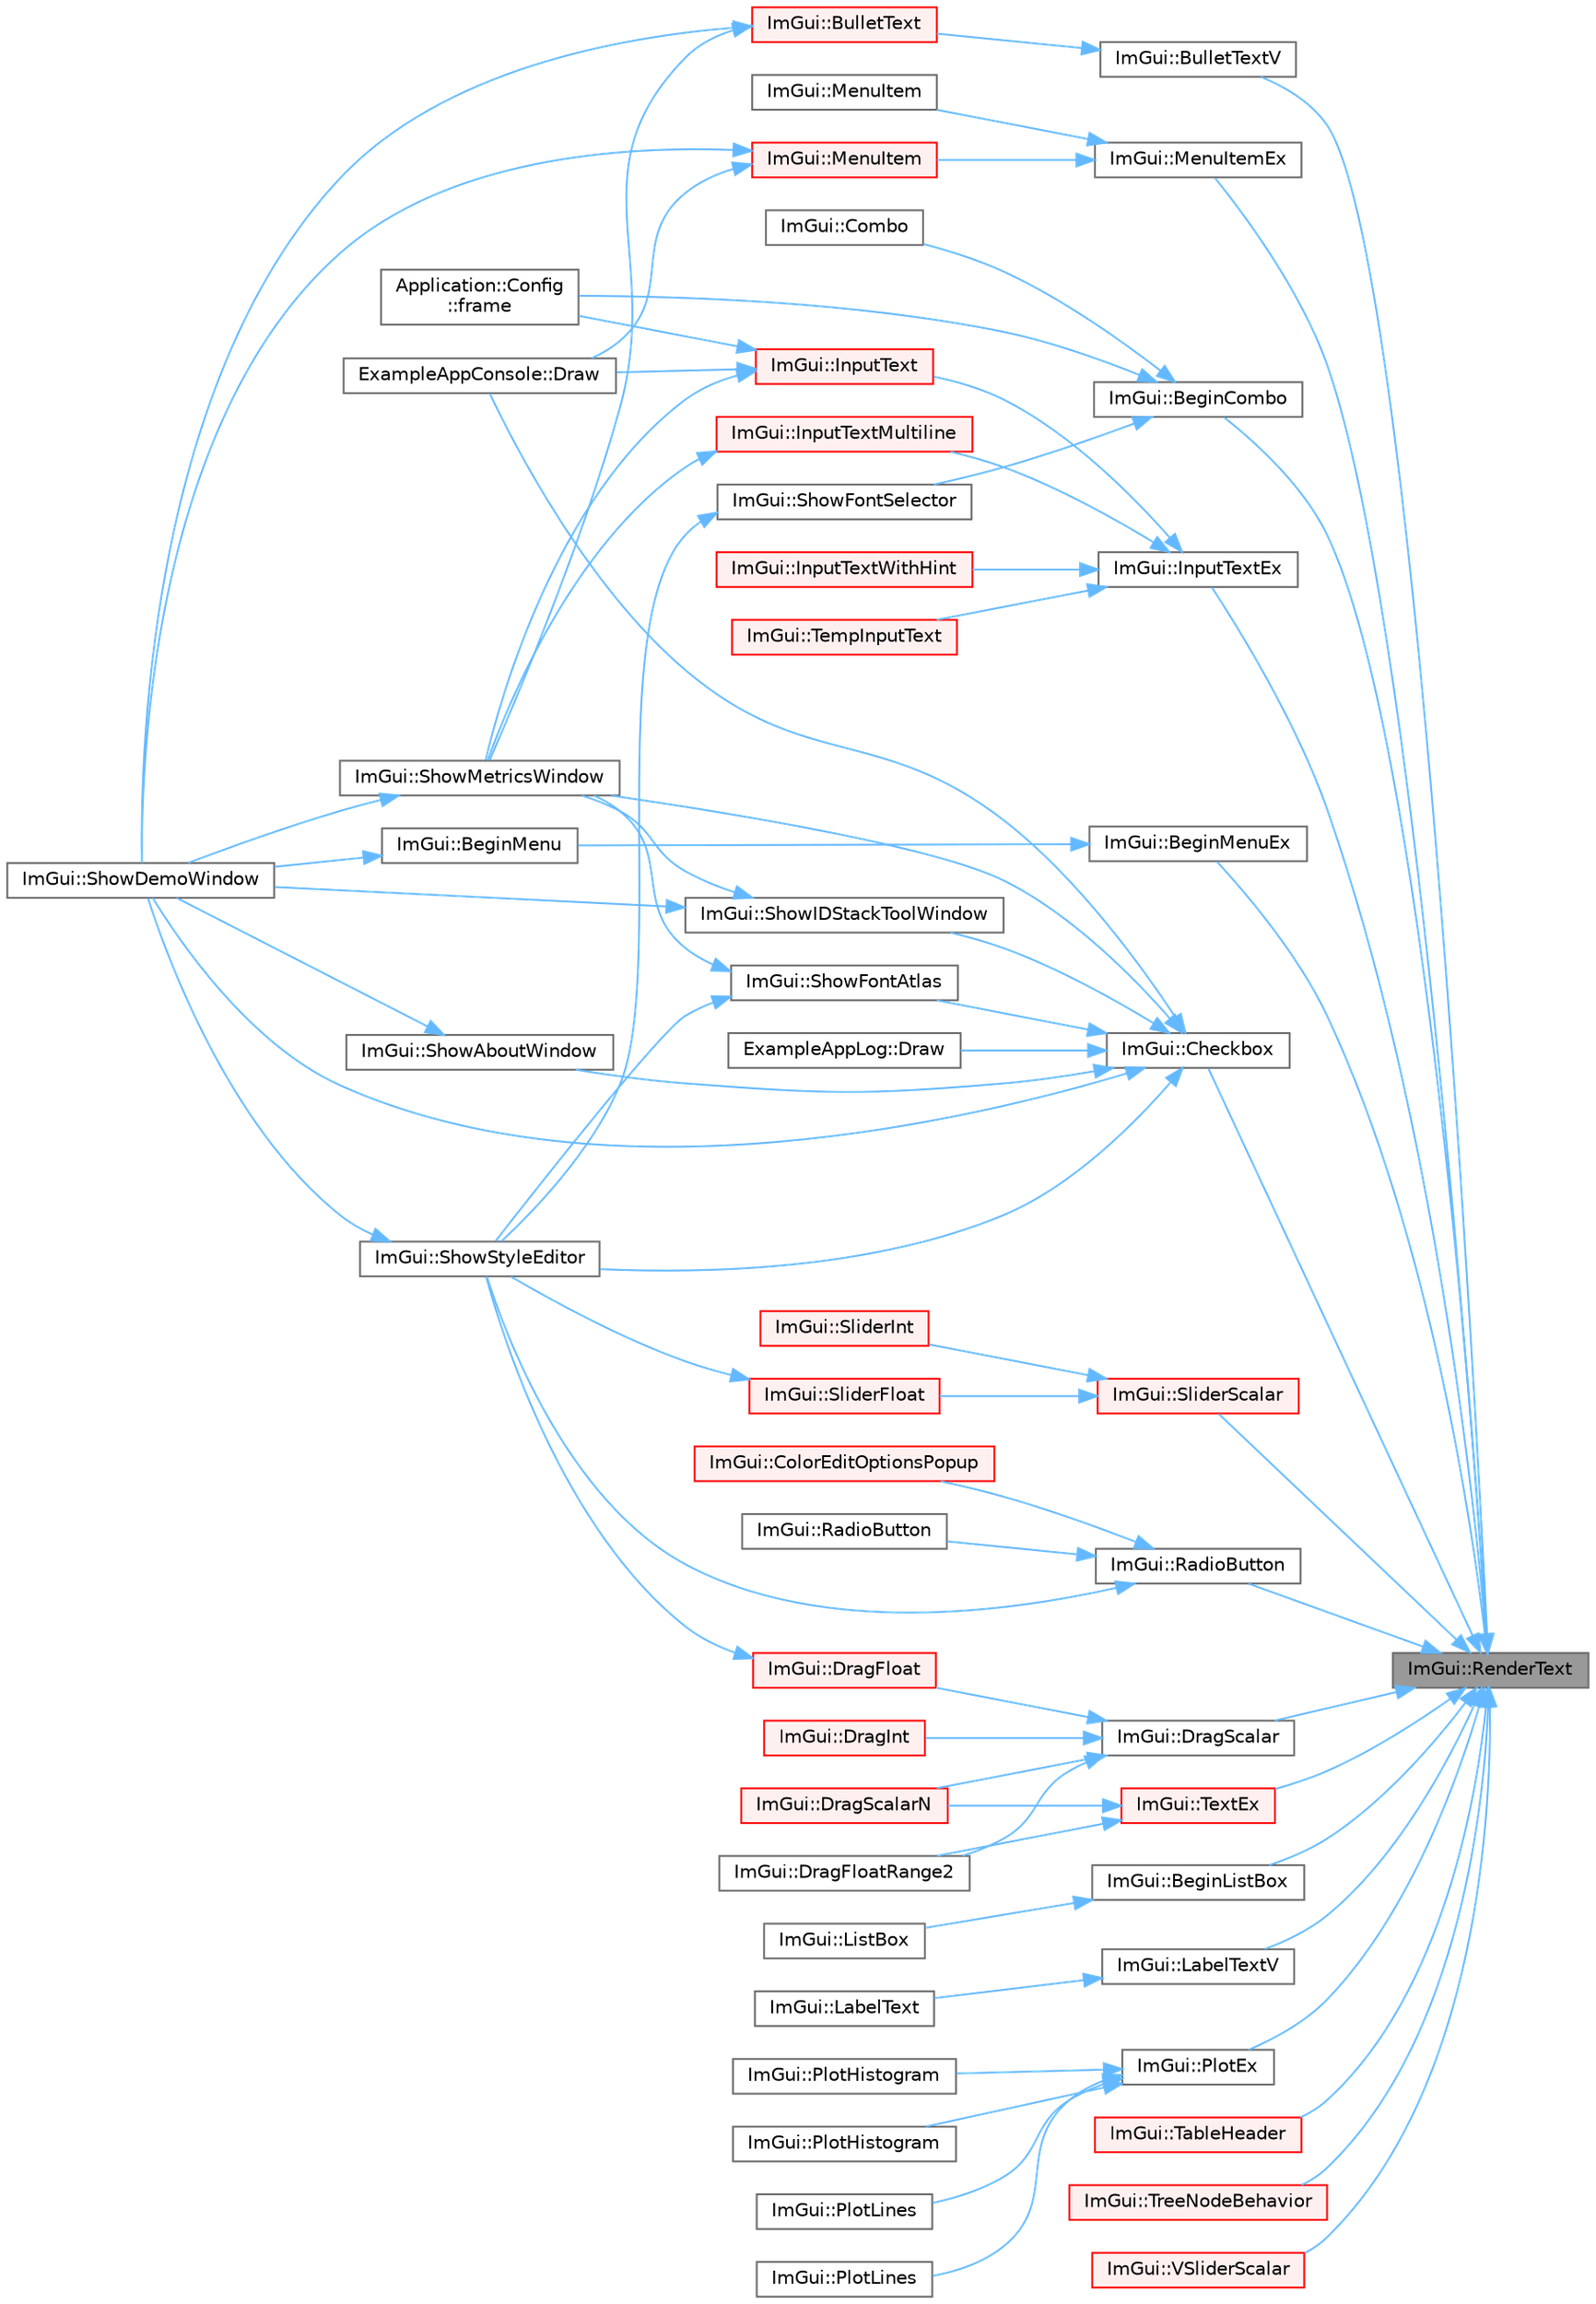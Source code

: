 digraph "ImGui::RenderText"
{
 // LATEX_PDF_SIZE
  bgcolor="transparent";
  edge [fontname=Helvetica,fontsize=10,labelfontname=Helvetica,labelfontsize=10];
  node [fontname=Helvetica,fontsize=10,shape=box,height=0.2,width=0.4];
  rankdir="RL";
  Node1 [id="Node000001",label="ImGui::RenderText",height=0.2,width=0.4,color="gray40", fillcolor="grey60", style="filled", fontcolor="black",tooltip=" "];
  Node1 -> Node2 [id="edge1_Node000001_Node000002",dir="back",color="steelblue1",style="solid",tooltip=" "];
  Node2 [id="Node000002",label="ImGui::BeginCombo",height=0.2,width=0.4,color="grey40", fillcolor="white", style="filled",URL="$namespace_im_gui.html#aa895095bdc7a2907375c555e245575ea",tooltip=" "];
  Node2 -> Node3 [id="edge2_Node000002_Node000003",dir="back",color="steelblue1",style="solid",tooltip=" "];
  Node3 [id="Node000003",label="ImGui::Combo",height=0.2,width=0.4,color="grey40", fillcolor="white", style="filled",URL="$namespace_im_gui.html#ad530c65e7cdfaf03f4e9b2f4e3fed8fc",tooltip=" "];
  Node2 -> Node4 [id="edge3_Node000002_Node000004",dir="back",color="steelblue1",style="solid",tooltip=" "];
  Node4 [id="Node000004",label="Application::Config\l::frame",height=0.2,width=0.4,color="grey40", fillcolor="white", style="filled",URL="$class_application_1_1_config.html#a291cc3a874949e121dcf83a3f90681bc",tooltip=" "];
  Node2 -> Node5 [id="edge4_Node000002_Node000005",dir="back",color="steelblue1",style="solid",tooltip=" "];
  Node5 [id="Node000005",label="ImGui::ShowFontSelector",height=0.2,width=0.4,color="grey40", fillcolor="white", style="filled",URL="$namespace_im_gui.html#a0bdce99eef17ef1e1fef40a18bd811ab",tooltip=" "];
  Node5 -> Node6 [id="edge5_Node000005_Node000006",dir="back",color="steelblue1",style="solid",tooltip=" "];
  Node6 [id="Node000006",label="ImGui::ShowStyleEditor",height=0.2,width=0.4,color="grey40", fillcolor="white", style="filled",URL="$namespace_im_gui.html#ab2eb3dec78d054fe3feab1c091ec5de5",tooltip=" "];
  Node6 -> Node7 [id="edge6_Node000006_Node000007",dir="back",color="steelblue1",style="solid",tooltip=" "];
  Node7 [id="Node000007",label="ImGui::ShowDemoWindow",height=0.2,width=0.4,color="grey40", fillcolor="white", style="filled",URL="$namespace_im_gui.html#af95643a0ce4893b9e57c12991922fb18",tooltip=" "];
  Node1 -> Node8 [id="edge7_Node000001_Node000008",dir="back",color="steelblue1",style="solid",tooltip=" "];
  Node8 [id="Node000008",label="ImGui::BeginListBox",height=0.2,width=0.4,color="grey40", fillcolor="white", style="filled",URL="$namespace_im_gui.html#a2f37c541760a39c189ebdd86c15b60d9",tooltip=" "];
  Node8 -> Node9 [id="edge8_Node000008_Node000009",dir="back",color="steelblue1",style="solid",tooltip=" "];
  Node9 [id="Node000009",label="ImGui::ListBox",height=0.2,width=0.4,color="grey40", fillcolor="white", style="filled",URL="$namespace_im_gui.html#a94c78076bd40ff548ecd124f95af8710",tooltip=" "];
  Node1 -> Node10 [id="edge9_Node000001_Node000010",dir="back",color="steelblue1",style="solid",tooltip=" "];
  Node10 [id="Node000010",label="ImGui::BeginMenuEx",height=0.2,width=0.4,color="grey40", fillcolor="white", style="filled",URL="$namespace_im_gui.html#a8dc671f87ed281b6445ce6ae4ab25183",tooltip=" "];
  Node10 -> Node11 [id="edge10_Node000010_Node000011",dir="back",color="steelblue1",style="solid",tooltip=" "];
  Node11 [id="Node000011",label="ImGui::BeginMenu",height=0.2,width=0.4,color="grey40", fillcolor="white", style="filled",URL="$namespace_im_gui.html#a1e55711a21f97d5dff919d697d3a7201",tooltip=" "];
  Node11 -> Node7 [id="edge11_Node000011_Node000007",dir="back",color="steelblue1",style="solid",tooltip=" "];
  Node1 -> Node12 [id="edge12_Node000001_Node000012",dir="back",color="steelblue1",style="solid",tooltip=" "];
  Node12 [id="Node000012",label="ImGui::BulletTextV",height=0.2,width=0.4,color="grey40", fillcolor="white", style="filled",URL="$namespace_im_gui.html#af8f4b5e96c745e205974857f9a584583",tooltip=" "];
  Node12 -> Node13 [id="edge13_Node000012_Node000013",dir="back",color="steelblue1",style="solid",tooltip=" "];
  Node13 [id="Node000013",label="ImGui::BulletText",height=0.2,width=0.4,color="red", fillcolor="#FFF0F0", style="filled",URL="$namespace_im_gui.html#af8d34d563b17c683943a0fa7bf5807bc",tooltip=" "];
  Node13 -> Node7 [id="edge14_Node000013_Node000007",dir="back",color="steelblue1",style="solid",tooltip=" "];
  Node13 -> Node17 [id="edge15_Node000013_Node000017",dir="back",color="steelblue1",style="solid",tooltip=" "];
  Node17 [id="Node000017",label="ImGui::ShowMetricsWindow",height=0.2,width=0.4,color="grey40", fillcolor="white", style="filled",URL="$namespace_im_gui.html#afe7a28c6eb52fff3cc27d5a698fea4ff",tooltip=" "];
  Node17 -> Node7 [id="edge16_Node000017_Node000007",dir="back",color="steelblue1",style="solid",tooltip=" "];
  Node1 -> Node27 [id="edge17_Node000001_Node000027",dir="back",color="steelblue1",style="solid",tooltip=" "];
  Node27 [id="Node000027",label="ImGui::Checkbox",height=0.2,width=0.4,color="grey40", fillcolor="white", style="filled",URL="$namespace_im_gui.html#a57d73c1d0ef807fef734d91024092027",tooltip=" "];
  Node27 -> Node28 [id="edge18_Node000027_Node000028",dir="back",color="steelblue1",style="solid",tooltip=" "];
  Node28 [id="Node000028",label="ExampleAppConsole::Draw",height=0.2,width=0.4,color="grey40", fillcolor="white", style="filled",URL="$struct_example_app_console.html#a0518a09c7e8648dd52c7c06df19ac17a",tooltip=" "];
  Node27 -> Node29 [id="edge19_Node000027_Node000029",dir="back",color="steelblue1",style="solid",tooltip=" "];
  Node29 [id="Node000029",label="ExampleAppLog::Draw",height=0.2,width=0.4,color="grey40", fillcolor="white", style="filled",URL="$struct_example_app_log.html#a5ad3a4bdb89171b84aeaff96948a1f77",tooltip=" "];
  Node27 -> Node30 [id="edge20_Node000027_Node000030",dir="back",color="steelblue1",style="solid",tooltip=" "];
  Node30 [id="Node000030",label="ImGui::ShowAboutWindow",height=0.2,width=0.4,color="grey40", fillcolor="white", style="filled",URL="$namespace_im_gui.html#ac297462e33309d0540fa459bccdc9304",tooltip=" "];
  Node30 -> Node7 [id="edge21_Node000030_Node000007",dir="back",color="steelblue1",style="solid",tooltip=" "];
  Node27 -> Node7 [id="edge22_Node000027_Node000007",dir="back",color="steelblue1",style="solid",tooltip=" "];
  Node27 -> Node22 [id="edge23_Node000027_Node000022",dir="back",color="steelblue1",style="solid",tooltip=" "];
  Node22 [id="Node000022",label="ImGui::ShowFontAtlas",height=0.2,width=0.4,color="grey40", fillcolor="white", style="filled",URL="$namespace_im_gui.html#acab51ec2b39577845309f24535381038",tooltip=" "];
  Node22 -> Node17 [id="edge24_Node000022_Node000017",dir="back",color="steelblue1",style="solid",tooltip=" "];
  Node22 -> Node6 [id="edge25_Node000022_Node000006",dir="back",color="steelblue1",style="solid",tooltip=" "];
  Node27 -> Node31 [id="edge26_Node000027_Node000031",dir="back",color="steelblue1",style="solid",tooltip=" "];
  Node31 [id="Node000031",label="ImGui::ShowIDStackToolWindow",height=0.2,width=0.4,color="grey40", fillcolor="white", style="filled",URL="$namespace_im_gui.html#ab4a87bf4a874a8e5872b60b4a9b1d99e",tooltip=" "];
  Node31 -> Node7 [id="edge27_Node000031_Node000007",dir="back",color="steelblue1",style="solid",tooltip=" "];
  Node31 -> Node17 [id="edge28_Node000031_Node000017",dir="back",color="steelblue1",style="solid",tooltip=" "];
  Node27 -> Node17 [id="edge29_Node000027_Node000017",dir="back",color="steelblue1",style="solid",tooltip=" "];
  Node27 -> Node6 [id="edge30_Node000027_Node000006",dir="back",color="steelblue1",style="solid",tooltip=" "];
  Node1 -> Node32 [id="edge31_Node000001_Node000032",dir="back",color="steelblue1",style="solid",tooltip=" "];
  Node32 [id="Node000032",label="ImGui::DragScalar",height=0.2,width=0.4,color="grey40", fillcolor="white", style="filled",URL="$namespace_im_gui.html#a17d8926e8f44a6d00575b12081c51fe0",tooltip=" "];
  Node32 -> Node33 [id="edge32_Node000032_Node000033",dir="back",color="steelblue1",style="solid",tooltip=" "];
  Node33 [id="Node000033",label="ImGui::DragFloat",height=0.2,width=0.4,color="red", fillcolor="#FFF0F0", style="filled",URL="$namespace_im_gui.html#aab1b20e7bf98aa7bbdb26f8cd3ad91e6",tooltip=" "];
  Node33 -> Node6 [id="edge33_Node000033_Node000006",dir="back",color="steelblue1",style="solid",tooltip=" "];
  Node32 -> Node40 [id="edge34_Node000032_Node000040",dir="back",color="steelblue1",style="solid",tooltip=" "];
  Node40 [id="Node000040",label="ImGui::DragFloatRange2",height=0.2,width=0.4,color="grey40", fillcolor="white", style="filled",URL="$namespace_im_gui.html#aa6bfd93ead5c47e84b66185da88b8e8c",tooltip=" "];
  Node32 -> Node41 [id="edge35_Node000032_Node000041",dir="back",color="steelblue1",style="solid",tooltip=" "];
  Node41 [id="Node000041",label="ImGui::DragInt",height=0.2,width=0.4,color="red", fillcolor="#FFF0F0", style="filled",URL="$namespace_im_gui.html#a3714db739ae51fc75601d7fad234a58b",tooltip=" "];
  Node32 -> Node43 [id="edge36_Node000032_Node000043",dir="back",color="steelblue1",style="solid",tooltip=" "];
  Node43 [id="Node000043",label="ImGui::DragScalarN",height=0.2,width=0.4,color="red", fillcolor="#FFF0F0", style="filled",URL="$namespace_im_gui.html#a1265d2b30ced1fca909e26c8f718fcbd",tooltip=" "];
  Node1 -> Node50 [id="edge37_Node000001_Node000050",dir="back",color="steelblue1",style="solid",tooltip=" "];
  Node50 [id="Node000050",label="ImGui::InputTextEx",height=0.2,width=0.4,color="grey40", fillcolor="white", style="filled",URL="$namespace_im_gui.html#af89af17ecc11653f25fea1e50e195de6",tooltip=" "];
  Node50 -> Node51 [id="edge38_Node000050_Node000051",dir="back",color="steelblue1",style="solid",tooltip=" "];
  Node51 [id="Node000051",label="ImGui::InputText",height=0.2,width=0.4,color="red", fillcolor="#FFF0F0", style="filled",URL="$namespace_im_gui.html#aa72b5760a3a206729723a587ac7c8519",tooltip=" "];
  Node51 -> Node28 [id="edge39_Node000051_Node000028",dir="back",color="steelblue1",style="solid",tooltip=" "];
  Node51 -> Node4 [id="edge40_Node000051_Node000004",dir="back",color="steelblue1",style="solid",tooltip=" "];
  Node51 -> Node17 [id="edge41_Node000051_Node000017",dir="back",color="steelblue1",style="solid",tooltip=" "];
  Node50 -> Node66 [id="edge42_Node000050_Node000066",dir="back",color="steelblue1",style="solid",tooltip=" "];
  Node66 [id="Node000066",label="ImGui::InputTextMultiline",height=0.2,width=0.4,color="red", fillcolor="#FFF0F0", style="filled",URL="$namespace_im_gui.html#a0470693929ed9930cbf5b737577c2414",tooltip=" "];
  Node66 -> Node17 [id="edge43_Node000066_Node000017",dir="back",color="steelblue1",style="solid",tooltip=" "];
  Node50 -> Node68 [id="edge44_Node000050_Node000068",dir="back",color="steelblue1",style="solid",tooltip=" "];
  Node68 [id="Node000068",label="ImGui::InputTextWithHint",height=0.2,width=0.4,color="red", fillcolor="#FFF0F0", style="filled",URL="$namespace_im_gui.html#aee5a5127f494966ad16e578714e8fac2",tooltip=" "];
  Node50 -> Node70 [id="edge45_Node000050_Node000070",dir="back",color="steelblue1",style="solid",tooltip=" "];
  Node70 [id="Node000070",label="ImGui::TempInputText",height=0.2,width=0.4,color="red", fillcolor="#FFF0F0", style="filled",URL="$namespace_im_gui.html#ae85def71d2fcf5409035b583b315964e",tooltip=" "];
  Node1 -> Node84 [id="edge46_Node000001_Node000084",dir="back",color="steelblue1",style="solid",tooltip=" "];
  Node84 [id="Node000084",label="ImGui::LabelTextV",height=0.2,width=0.4,color="grey40", fillcolor="white", style="filled",URL="$namespace_im_gui.html#a55e5a7edb676a8f5cd7f65443138a8a0",tooltip=" "];
  Node84 -> Node85 [id="edge47_Node000084_Node000085",dir="back",color="steelblue1",style="solid",tooltip=" "];
  Node85 [id="Node000085",label="ImGui::LabelText",height=0.2,width=0.4,color="grey40", fillcolor="white", style="filled",URL="$namespace_im_gui.html#ad92ccfbc33d448ff40cfcf9219177344",tooltip=" "];
  Node1 -> Node86 [id="edge48_Node000001_Node000086",dir="back",color="steelblue1",style="solid",tooltip=" "];
  Node86 [id="Node000086",label="ImGui::MenuItemEx",height=0.2,width=0.4,color="grey40", fillcolor="white", style="filled",URL="$namespace_im_gui.html#ab5e6e4c78805615fb4d26d4918031f9c",tooltip=" "];
  Node86 -> Node87 [id="edge49_Node000086_Node000087",dir="back",color="steelblue1",style="solid",tooltip=" "];
  Node87 [id="Node000087",label="ImGui::MenuItem",height=0.2,width=0.4,color="grey40", fillcolor="white", style="filled",URL="$namespace_im_gui.html#a237e76bff3088f1c2622f4aebae2356e",tooltip=" "];
  Node86 -> Node88 [id="edge50_Node000086_Node000088",dir="back",color="steelblue1",style="solid",tooltip=" "];
  Node88 [id="Node000088",label="ImGui::MenuItem",height=0.2,width=0.4,color="red", fillcolor="#FFF0F0", style="filled",URL="$namespace_im_gui.html#aa1bae511ca47478998693a9d8c84f2e6",tooltip=" "];
  Node88 -> Node28 [id="edge51_Node000088_Node000028",dir="back",color="steelblue1",style="solid",tooltip=" "];
  Node88 -> Node7 [id="edge52_Node000088_Node000007",dir="back",color="steelblue1",style="solid",tooltip=" "];
  Node1 -> Node102 [id="edge53_Node000001_Node000102",dir="back",color="steelblue1",style="solid",tooltip=" "];
  Node102 [id="Node000102",label="ImGui::PlotEx",height=0.2,width=0.4,color="grey40", fillcolor="white", style="filled",URL="$namespace_im_gui.html#afb3147b9a00e396e0b11a1bfe24b8f42",tooltip=" "];
  Node102 -> Node103 [id="edge54_Node000102_Node000103",dir="back",color="steelblue1",style="solid",tooltip=" "];
  Node103 [id="Node000103",label="ImGui::PlotHistogram",height=0.2,width=0.4,color="grey40", fillcolor="white", style="filled",URL="$namespace_im_gui.html#af7a92b2118981835b5251bfdaac50252",tooltip=" "];
  Node102 -> Node104 [id="edge55_Node000102_Node000104",dir="back",color="steelblue1",style="solid",tooltip=" "];
  Node104 [id="Node000104",label="ImGui::PlotHistogram",height=0.2,width=0.4,color="grey40", fillcolor="white", style="filled",URL="$namespace_im_gui.html#af8089203baf8cf723a158c9e34bda2a4",tooltip=" "];
  Node102 -> Node105 [id="edge56_Node000102_Node000105",dir="back",color="steelblue1",style="solid",tooltip=" "];
  Node105 [id="Node000105",label="ImGui::PlotLines",height=0.2,width=0.4,color="grey40", fillcolor="white", style="filled",URL="$namespace_im_gui.html#a2bc21c56e4796855313804086cca114f",tooltip=" "];
  Node102 -> Node106 [id="edge57_Node000102_Node000106",dir="back",color="steelblue1",style="solid",tooltip=" "];
  Node106 [id="Node000106",label="ImGui::PlotLines",height=0.2,width=0.4,color="grey40", fillcolor="white", style="filled",URL="$namespace_im_gui.html#a94a2645d45c96da35b834dc7db93a9f1",tooltip=" "];
  Node1 -> Node107 [id="edge58_Node000001_Node000107",dir="back",color="steelblue1",style="solid",tooltip=" "];
  Node107 [id="Node000107",label="ImGui::RadioButton",height=0.2,width=0.4,color="grey40", fillcolor="white", style="filled",URL="$namespace_im_gui.html#a6b146763845cbad5a4144772279631bc",tooltip=" "];
  Node107 -> Node108 [id="edge59_Node000107_Node000108",dir="back",color="steelblue1",style="solid",tooltip=" "];
  Node108 [id="Node000108",label="ImGui::ColorEditOptionsPopup",height=0.2,width=0.4,color="red", fillcolor="#FFF0F0", style="filled",URL="$namespace_im_gui.html#a6bfb117816d669f8704e5d0c0c0795fe",tooltip=" "];
  Node107 -> Node109 [id="edge60_Node000107_Node000109",dir="back",color="steelblue1",style="solid",tooltip=" "];
  Node109 [id="Node000109",label="ImGui::RadioButton",height=0.2,width=0.4,color="grey40", fillcolor="white", style="filled",URL="$namespace_im_gui.html#a018d2b61d2f00bb7a9dd2b1f933b93a5",tooltip=" "];
  Node107 -> Node6 [id="edge61_Node000107_Node000006",dir="back",color="steelblue1",style="solid",tooltip=" "];
  Node1 -> Node72 [id="edge62_Node000001_Node000072",dir="back",color="steelblue1",style="solid",tooltip=" "];
  Node72 [id="Node000072",label="ImGui::SliderScalar",height=0.2,width=0.4,color="red", fillcolor="#FFF0F0", style="filled",URL="$namespace_im_gui.html#afdd7faa9a69f75b8d674cdc207441bea",tooltip=" "];
  Node72 -> Node73 [id="edge63_Node000072_Node000073",dir="back",color="steelblue1",style="solid",tooltip=" "];
  Node73 [id="Node000073",label="ImGui::SliderFloat",height=0.2,width=0.4,color="red", fillcolor="#FFF0F0", style="filled",URL="$namespace_im_gui.html#a864f761801792a0cc5ce3408f3392cfc",tooltip=" "];
  Node73 -> Node6 [id="edge64_Node000073_Node000006",dir="back",color="steelblue1",style="solid",tooltip=" "];
  Node72 -> Node75 [id="edge65_Node000072_Node000075",dir="back",color="steelblue1",style="solid",tooltip=" "];
  Node75 [id="Node000075",label="ImGui::SliderInt",height=0.2,width=0.4,color="red", fillcolor="#FFF0F0", style="filled",URL="$namespace_im_gui.html#a580128c9b35d1a9fc5b7a057f6f5464a",tooltip=" "];
  Node1 -> Node110 [id="edge66_Node000001_Node000110",dir="back",color="steelblue1",style="solid",tooltip=" "];
  Node110 [id="Node000110",label="ImGui::TableHeader",height=0.2,width=0.4,color="red", fillcolor="#FFF0F0", style="filled",URL="$namespace_im_gui.html#ae51bc07bc518779f58def3c0e2d0045c",tooltip=" "];
  Node1 -> Node111 [id="edge67_Node000001_Node000111",dir="back",color="steelblue1",style="solid",tooltip=" "];
  Node111 [id="Node000111",label="ImGui::TextEx",height=0.2,width=0.4,color="red", fillcolor="#FFF0F0", style="filled",URL="$namespace_im_gui.html#aae6420fec03511fd478d9108f31e6b5f",tooltip=" "];
  Node111 -> Node40 [id="edge68_Node000111_Node000040",dir="back",color="steelblue1",style="solid",tooltip=" "];
  Node111 -> Node43 [id="edge69_Node000111_Node000043",dir="back",color="steelblue1",style="solid",tooltip=" "];
  Node1 -> Node148 [id="edge70_Node000001_Node000148",dir="back",color="steelblue1",style="solid",tooltip=" "];
  Node148 [id="Node000148",label="ImGui::TreeNodeBehavior",height=0.2,width=0.4,color="red", fillcolor="#FFF0F0", style="filled",URL="$namespace_im_gui.html#a918eabf70d288e93b2519ee1eac2c0b4",tooltip=" "];
  Node1 -> Node161 [id="edge71_Node000001_Node000161",dir="back",color="steelblue1",style="solid",tooltip=" "];
  Node161 [id="Node000161",label="ImGui::VSliderScalar",height=0.2,width=0.4,color="red", fillcolor="#FFF0F0", style="filled",URL="$namespace_im_gui.html#a6ad24ca37a530d43f9d1c727d94e4829",tooltip=" "];
}
